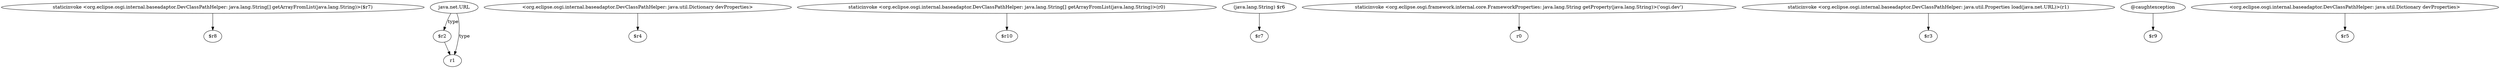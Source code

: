 digraph g {
0[label="staticinvoke <org.eclipse.osgi.internal.baseadaptor.DevClassPathHelper: java.lang.String[] getArrayFromList(java.lang.String)>($r7)"]
1[label="$r8"]
0->1[label=""]
2[label="$r2"]
3[label="r1"]
2->3[label=""]
4[label="<org.eclipse.osgi.internal.baseadaptor.DevClassPathHelper: java.util.Dictionary devProperties>"]
5[label="$r4"]
4->5[label=""]
6[label="staticinvoke <org.eclipse.osgi.internal.baseadaptor.DevClassPathHelper: java.lang.String[] getArrayFromList(java.lang.String)>(r0)"]
7[label="$r10"]
6->7[label=""]
8[label="(java.lang.String) $r6"]
9[label="$r7"]
8->9[label=""]
10[label="java.net.URL"]
10->2[label="type"]
11[label="staticinvoke <org.eclipse.osgi.framework.internal.core.FrameworkProperties: java.lang.String getProperty(java.lang.String)>('osgi.dev')"]
12[label="r0"]
11->12[label=""]
10->3[label="type"]
13[label="staticinvoke <org.eclipse.osgi.internal.baseadaptor.DevClassPathHelper: java.util.Properties load(java.net.URL)>(r1)"]
14[label="$r3"]
13->14[label=""]
15[label="@caughtexception"]
16[label="$r9"]
15->16[label=""]
17[label="<org.eclipse.osgi.internal.baseadaptor.DevClassPathHelper: java.util.Dictionary devProperties>"]
18[label="$r5"]
17->18[label=""]
}